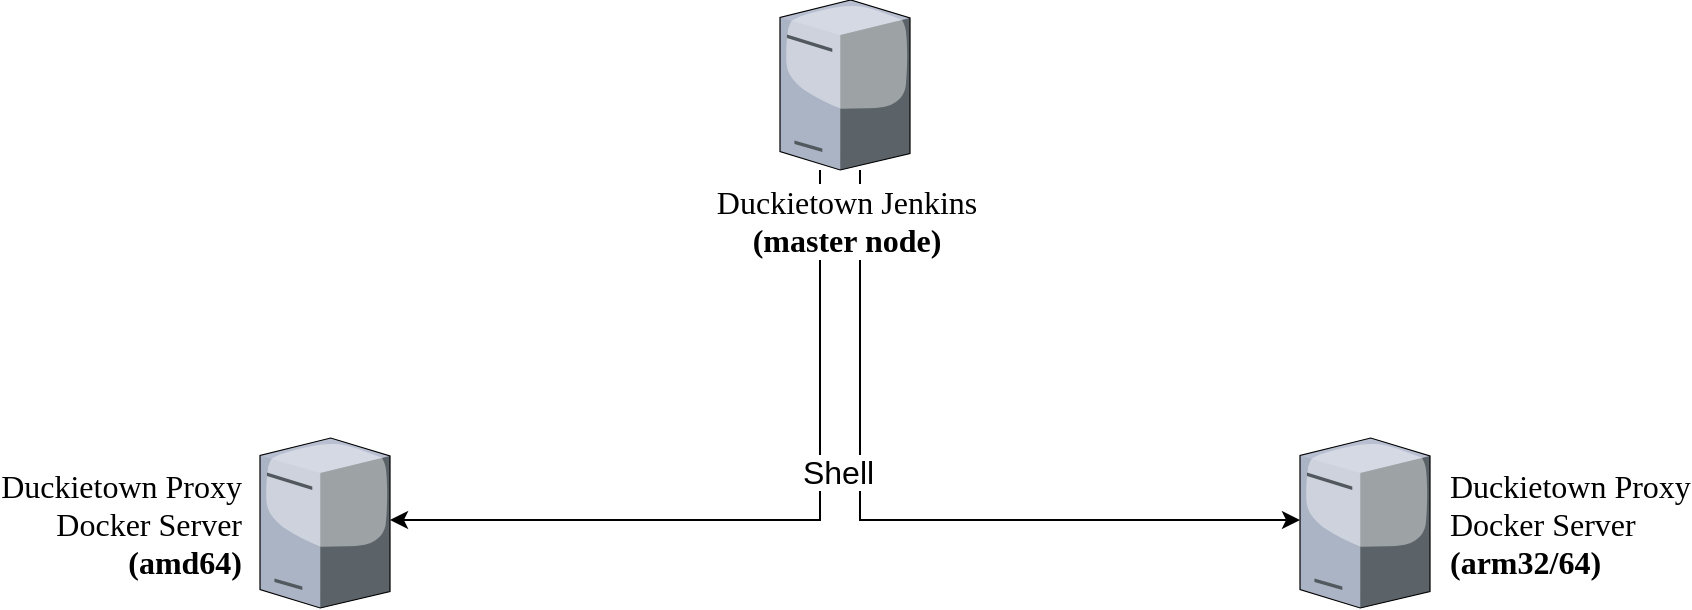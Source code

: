 <mxfile version="13.5.4" type="device"><diagram name="Page-1" id="822b0af5-4adb-64df-f703-e8dfc1f81529"><mxGraphModel dx="1353" dy="806" grid="1" gridSize="10" guides="1" tooltips="1" connect="1" arrows="1" fold="1" page="1" pageScale="1" pageWidth="1100" pageHeight="850" background="#ffffff" math="0" shadow="0"><root><mxCell id="0"/><mxCell id="1" parent="0"/><mxCell id="7d933b09d9755ecc-9" value="&amp;nbsp; Duckietown Proxy&lt;br style=&quot;font-size: 16px&quot;&gt;&amp;nbsp; Docker Server&lt;br&gt;&lt;b&gt;&amp;nbsp; (arm32/64)&lt;/b&gt;" style="verticalLabelPosition=middle;aspect=fixed;html=1;verticalAlign=middle;strokeColor=none;shape=mxgraph.citrix.tower_server;rounded=0;shadow=0;comic=0;fontFamily=Verdana;fontSize=16;labelPosition=right;align=left;" parent="1" vertex="1"><mxGeometry x="720" y="339" width="65" height="85" as="geometry"/></mxCell><mxCell id="RGXo1uscGhcn6T7MxgKj-2" value="Duckietown Proxy&amp;nbsp;&amp;nbsp;&lt;br style=&quot;font-size: 16px&quot;&gt;Docker Server&amp;nbsp;&amp;nbsp;&lt;br&gt;&lt;b&gt;(amd64)&amp;nbsp;&amp;nbsp;&lt;/b&gt;" style="verticalLabelPosition=middle;aspect=fixed;html=1;verticalAlign=middle;strokeColor=none;shape=mxgraph.citrix.tower_server;rounded=0;shadow=0;comic=0;fontFamily=Verdana;fontSize=16;labelPosition=left;align=right;spacingLeft=6;" parent="1" vertex="1"><mxGeometry x="200" y="339" width="65" height="85" as="geometry"/></mxCell><mxCell id="RGXo1uscGhcn6T7MxgKj-15" style="edgeStyle=orthogonalEdgeStyle;rounded=0;orthogonalLoop=1;jettySize=auto;html=1;fontSize=16;fontColor=#000000;" parent="1" source="RGXo1uscGhcn6T7MxgKj-7" target="7d933b09d9755ecc-9" edge="1"><mxGeometry relative="1" as="geometry"><Array as="points"><mxPoint x="500" y="380"/></Array></mxGeometry></mxCell><mxCell id="RGXo1uscGhcn6T7MxgKj-16" style="edgeStyle=orthogonalEdgeStyle;rounded=0;orthogonalLoop=1;jettySize=auto;html=1;fontSize=16;fontColor=#000000;" parent="1" source="RGXo1uscGhcn6T7MxgKj-7" target="RGXo1uscGhcn6T7MxgKj-2" edge="1"><mxGeometry relative="1" as="geometry"><mxPoint x="310" y="230" as="targetPoint"/><Array as="points"><mxPoint x="480" y="380"/></Array></mxGeometry></mxCell><mxCell id="RGXo1uscGhcn6T7MxgKj-7" value="Duckietown Jenkins&lt;br&gt;&lt;b&gt;(master node)&lt;/b&gt;&lt;br&gt;" style="verticalLabelPosition=bottom;aspect=fixed;html=1;verticalAlign=top;strokeColor=none;shape=mxgraph.citrix.tower_server;rounded=0;shadow=0;comic=0;fontFamily=Verdana;fontSize=16;labelBackgroundColor=#ffffff;" parent="1" vertex="1"><mxGeometry x="460" y="120" width="65" height="85" as="geometry"/></mxCell><mxCell id="RGXo1uscGhcn6T7MxgKj-21" value="Shell" style="shape=image;imageAspect=0;aspect=fixed;verticalLabelPosition=bottom;verticalAlign=top;labelBackgroundColor=#ffffff;fillColor=#666666;fontSize=16;image=https://www.duckietown.org/wp-content/uploads/2018/05/duckie2-300x270.png;fontColor=#000000;imageBackground=none;imageBorder=none;strokeWidth=5;" parent="1" vertex="1"><mxGeometry x="454.26" y="277" width="70" height="63" as="geometry"/></mxCell></root></mxGraphModel></diagram></mxfile>